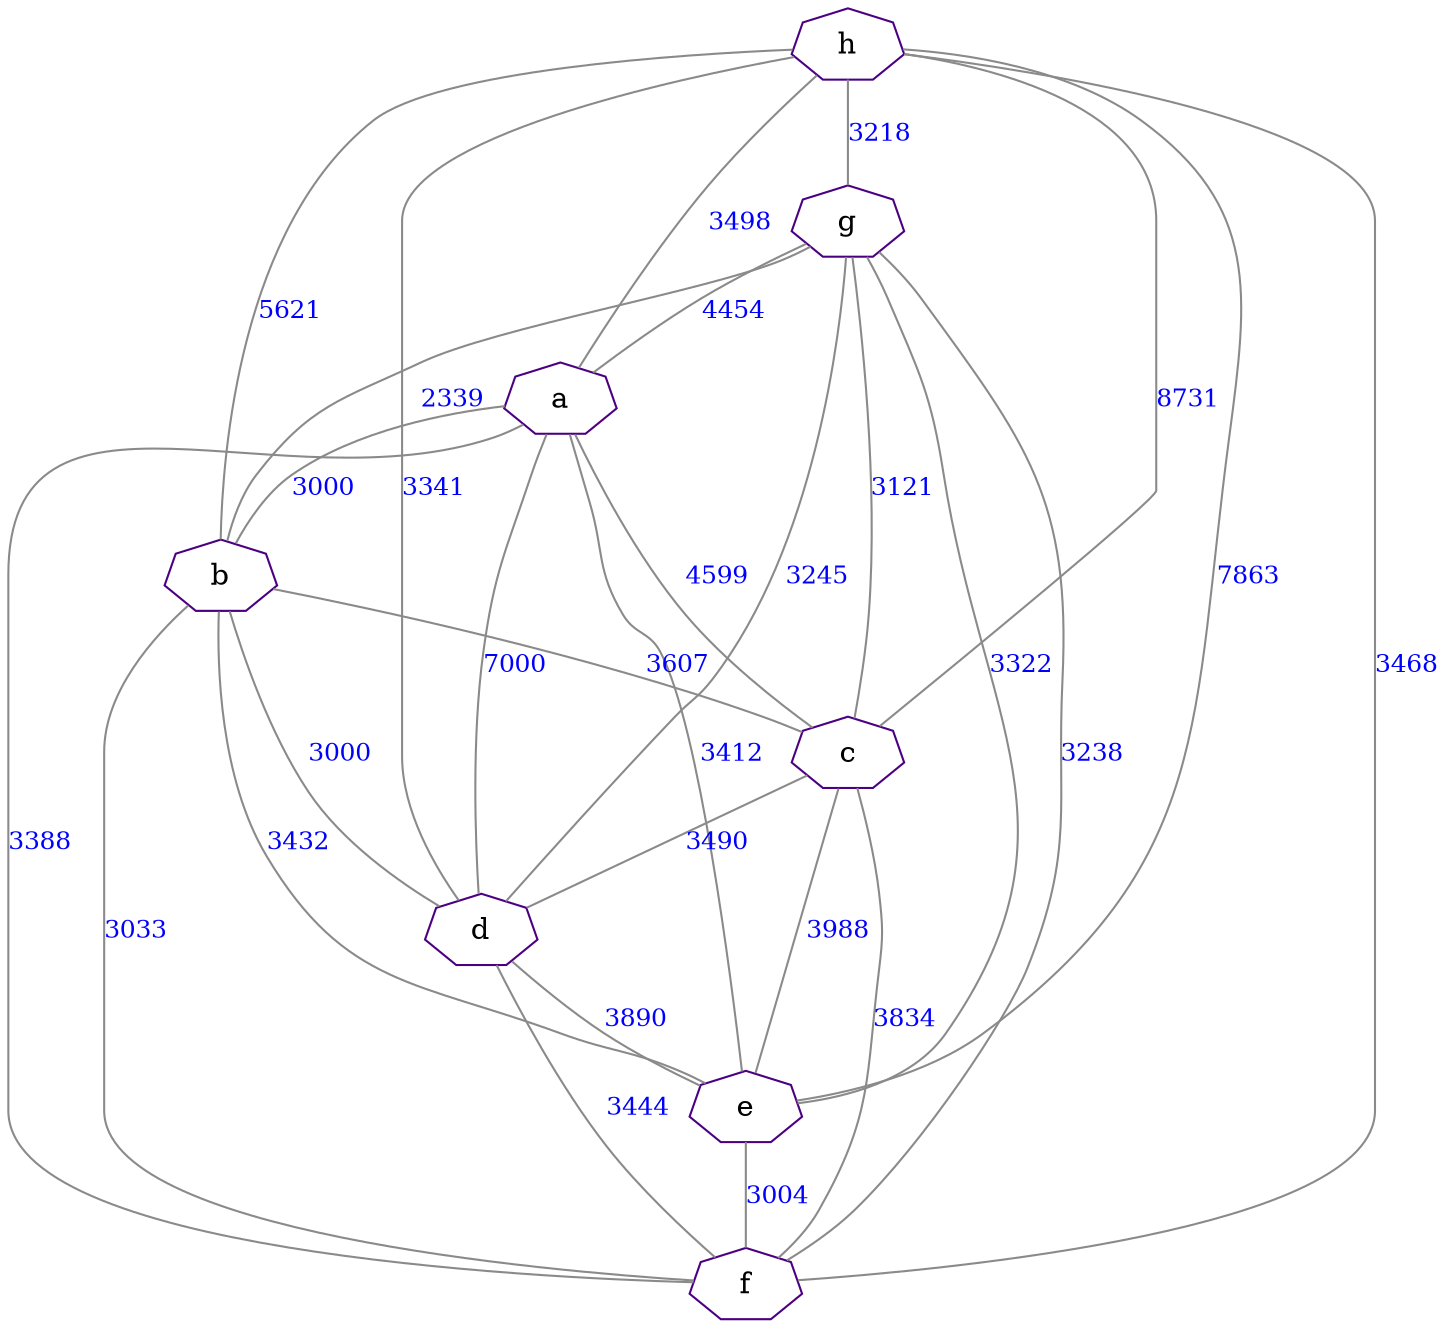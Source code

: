 graph G
{
    edge[color="gray54",fontcolor="blue",fontsize=12, len=3];
    node[color="indigo",fontsize=14, shape="septagon"];

    a -- b [label="3000"];
    b -- c [label="3607"];
    c -- d [label="3490"];
    d -- e [label="3890"];
    e -- f [label="3004"];
    a -- f [label="3388"];
    a -- c [label="4599"];
    a -- d [label="7000"];
    a -- e [label="3412"];
    b -- d [label="3000"];
    b -- e [label="3432"];
    b -- f [label="3033"];
    c -- e [label="3988"];
    c -- f [label="3834"];
    d -- f [label="3444"];
		g -- a [label="4454"];
		g -- b [label="2339"];
		g -- c [label="3121"];
		g -- d [label="3245"];
		g -- e [label="3322"];
		g -- f [label="3238"];
			h -- a [label="3498"];
			h -- b [label="5621"];
			h -- c [label="8731"];
			h -- d [label="3341"];
			h -- e [label="7863"];
			h -- f [label="3468"];
			h -- g [label="3218"];
}
